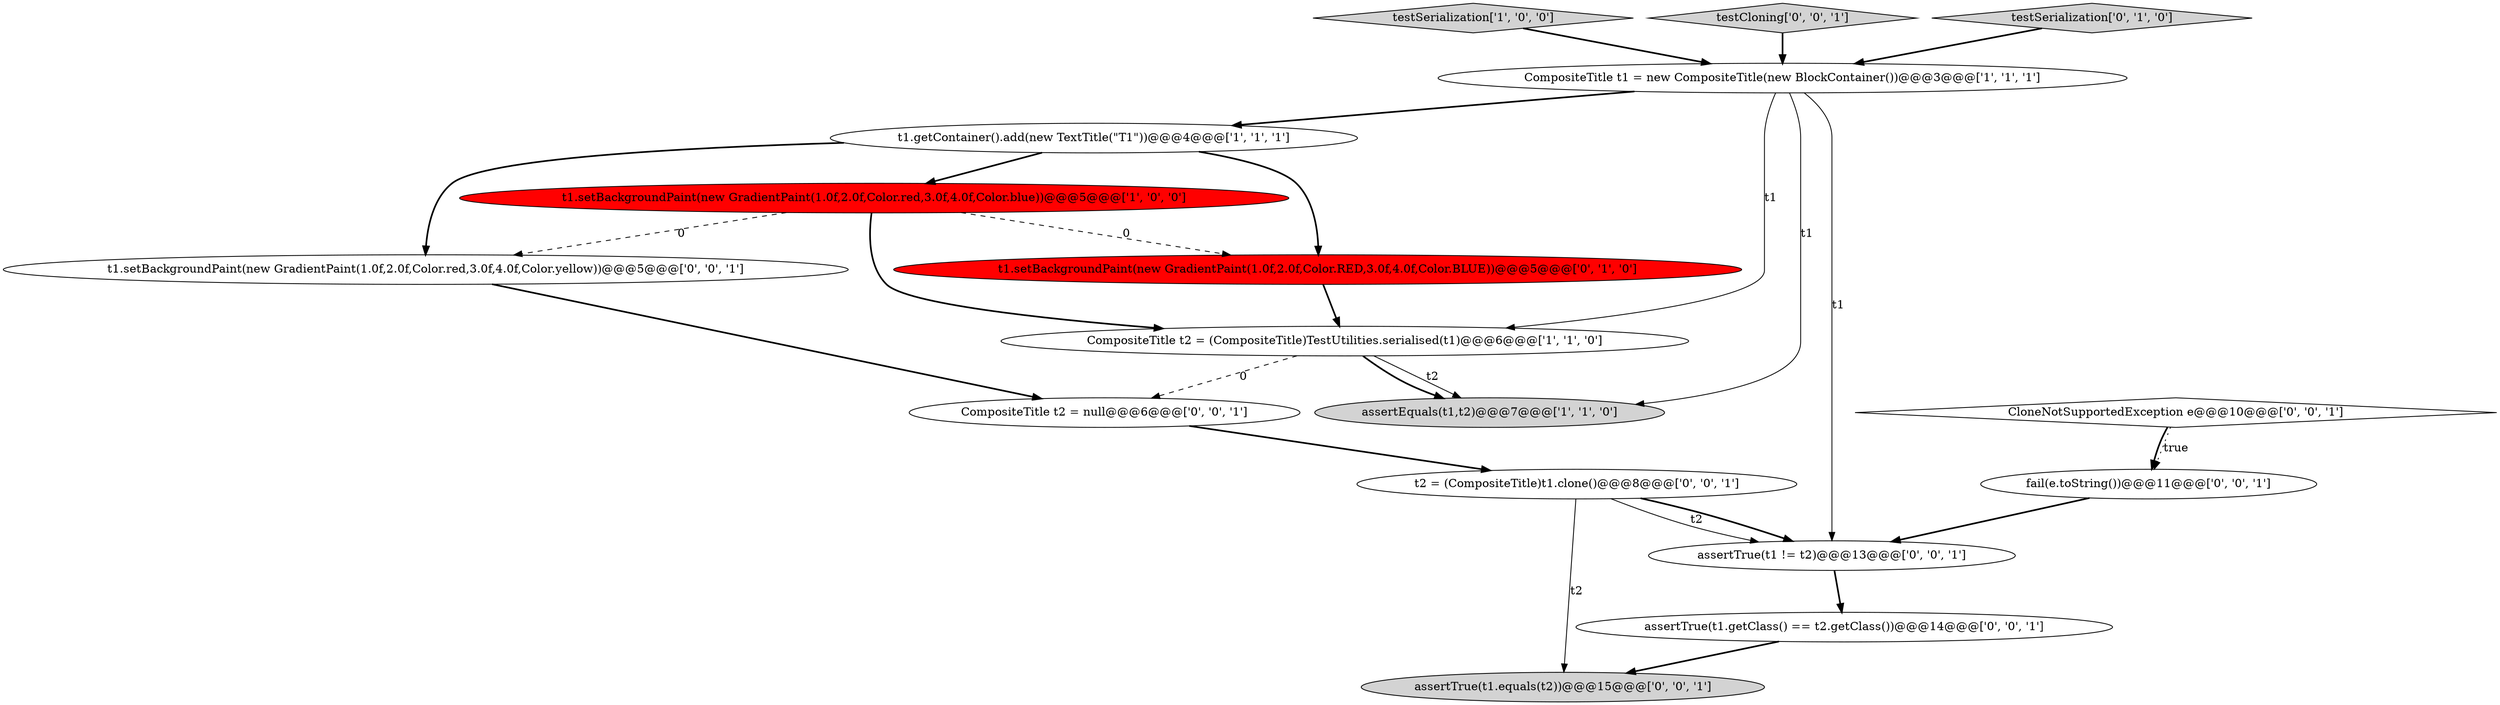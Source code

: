 digraph {
2 [style = filled, label = "CompositeTitle t2 = (CompositeTitle)TestUtilities.serialised(t1)@@@6@@@['1', '1', '0']", fillcolor = white, shape = ellipse image = "AAA0AAABBB1BBB"];
1 [style = filled, label = "t1.setBackgroundPaint(new GradientPaint(1.0f,2.0f,Color.red,3.0f,4.0f,Color.blue))@@@5@@@['1', '0', '0']", fillcolor = red, shape = ellipse image = "AAA1AAABBB1BBB"];
3 [style = filled, label = "testSerialization['1', '0', '0']", fillcolor = lightgray, shape = diamond image = "AAA0AAABBB1BBB"];
5 [style = filled, label = "assertEquals(t1,t2)@@@7@@@['1', '1', '0']", fillcolor = lightgray, shape = ellipse image = "AAA0AAABBB1BBB"];
13 [style = filled, label = "testCloning['0', '0', '1']", fillcolor = lightgray, shape = diamond image = "AAA0AAABBB3BBB"];
14 [style = filled, label = "assertTrue(t1.equals(t2))@@@15@@@['0', '0', '1']", fillcolor = lightgray, shape = ellipse image = "AAA0AAABBB3BBB"];
10 [style = filled, label = "CompositeTitle t2 = null@@@6@@@['0', '0', '1']", fillcolor = white, shape = ellipse image = "AAA0AAABBB3BBB"];
12 [style = filled, label = "CloneNotSupportedException e@@@10@@@['0', '0', '1']", fillcolor = white, shape = diamond image = "AAA0AAABBB3BBB"];
4 [style = filled, label = "CompositeTitle t1 = new CompositeTitle(new BlockContainer())@@@3@@@['1', '1', '1']", fillcolor = white, shape = ellipse image = "AAA0AAABBB1BBB"];
8 [style = filled, label = "assertTrue(t1 != t2)@@@13@@@['0', '0', '1']", fillcolor = white, shape = ellipse image = "AAA0AAABBB3BBB"];
6 [style = filled, label = "testSerialization['0', '1', '0']", fillcolor = lightgray, shape = diamond image = "AAA0AAABBB2BBB"];
0 [style = filled, label = "t1.getContainer().add(new TextTitle(\"T1\"))@@@4@@@['1', '1', '1']", fillcolor = white, shape = ellipse image = "AAA0AAABBB1BBB"];
16 [style = filled, label = "fail(e.toString())@@@11@@@['0', '0', '1']", fillcolor = white, shape = ellipse image = "AAA0AAABBB3BBB"];
15 [style = filled, label = "t1.setBackgroundPaint(new GradientPaint(1.0f,2.0f,Color.red,3.0f,4.0f,Color.yellow))@@@5@@@['0', '0', '1']", fillcolor = white, shape = ellipse image = "AAA0AAABBB3BBB"];
7 [style = filled, label = "t1.setBackgroundPaint(new GradientPaint(1.0f,2.0f,Color.RED,3.0f,4.0f,Color.BLUE))@@@5@@@['0', '1', '0']", fillcolor = red, shape = ellipse image = "AAA1AAABBB2BBB"];
11 [style = filled, label = "t2 = (CompositeTitle)t1.clone()@@@8@@@['0', '0', '1']", fillcolor = white, shape = ellipse image = "AAA0AAABBB3BBB"];
9 [style = filled, label = "assertTrue(t1.getClass() == t2.getClass())@@@14@@@['0', '0', '1']", fillcolor = white, shape = ellipse image = "AAA0AAABBB3BBB"];
2->5 [style = solid, label="t2"];
4->2 [style = solid, label="t1"];
4->8 [style = solid, label="t1"];
11->8 [style = solid, label="t2"];
15->10 [style = bold, label=""];
16->8 [style = bold, label=""];
1->15 [style = dashed, label="0"];
12->16 [style = bold, label=""];
4->5 [style = solid, label="t1"];
3->4 [style = bold, label=""];
0->15 [style = bold, label=""];
2->10 [style = dashed, label="0"];
4->0 [style = bold, label=""];
0->7 [style = bold, label=""];
6->4 [style = bold, label=""];
10->11 [style = bold, label=""];
12->16 [style = dotted, label="true"];
7->2 [style = bold, label=""];
0->1 [style = bold, label=""];
8->9 [style = bold, label=""];
9->14 [style = bold, label=""];
11->14 [style = solid, label="t2"];
11->8 [style = bold, label=""];
1->2 [style = bold, label=""];
1->7 [style = dashed, label="0"];
2->5 [style = bold, label=""];
13->4 [style = bold, label=""];
}

